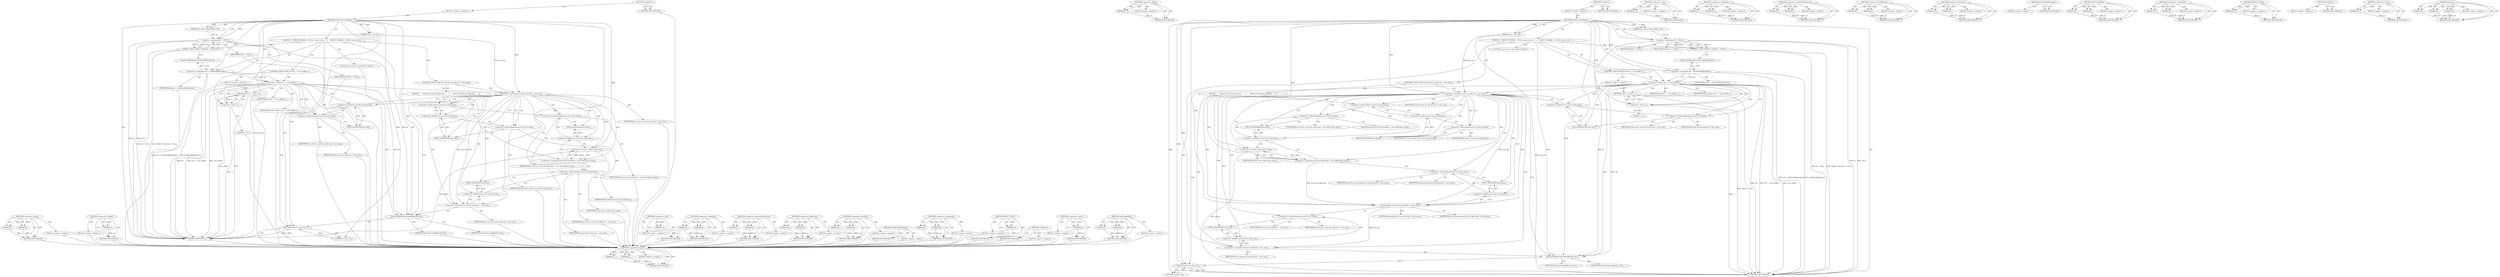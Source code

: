 digraph "memset" {
vulnerable_103 [label=<(METHOD,&lt;operator&gt;.equals)>];
vulnerable_104 [label=<(PARAM,p1)>];
vulnerable_105 [label=<(PARAM,p2)>];
vulnerable_106 [label=<(BLOCK,&lt;empty&gt;,&lt;empty&gt;)>];
vulnerable_107 [label=<(METHOD_RETURN,ANY)>];
vulnerable_127 [label=<(METHOD,&lt;operator&gt;.delete)>];
vulnerable_128 [label=<(PARAM,p1)>];
vulnerable_129 [label=<(BLOCK,&lt;empty&gt;,&lt;empty&gt;)>];
vulnerable_130 [label=<(METHOD_RETURN,ANY)>];
vulnerable_6 [label=<(METHOD,&lt;global&gt;)<SUB>1</SUB>>];
vulnerable_7 [label=<(BLOCK,&lt;empty&gt;,&lt;empty&gt;)<SUB>1</SUB>>];
vulnerable_8 [label=<(METHOD,GetFreeFrameBuffer)<SUB>1</SUB>>];
vulnerable_9 [label=<(PARAM,size_t min_size)<SUB>1</SUB>>];
vulnerable_10 [label=<(PARAM,vpx_codec_frame_buffer_t *fb)<SUB>1</SUB>>];
vulnerable_11 [label=<(BLOCK,{
    EXPECT_TRUE(fb != NULL);
 const int idx =...,{
    EXPECT_TRUE(fb != NULL);
 const int idx =...)<SUB>1</SUB>>];
vulnerable_12 [label=<(EXPECT_TRUE,EXPECT_TRUE(fb != NULL))<SUB>2</SUB>>];
vulnerable_13 [label=<(&lt;operator&gt;.notEquals,fb != NULL)<SUB>2</SUB>>];
vulnerable_14 [label=<(IDENTIFIER,fb,fb != NULL)<SUB>2</SUB>>];
vulnerable_15 [label=<(IDENTIFIER,NULL,fb != NULL)<SUB>2</SUB>>];
vulnerable_16 [label="<(LOCAL,const int idx: int)<SUB>3</SUB>>"];
vulnerable_17 [label=<(&lt;operator&gt;.assignment,idx = FindFreeBufferIndex())<SUB>3</SUB>>];
vulnerable_18 [label=<(IDENTIFIER,idx,idx = FindFreeBufferIndex())<SUB>3</SUB>>];
vulnerable_19 [label=<(FindFreeBufferIndex,FindFreeBufferIndex())<SUB>3</SUB>>];
vulnerable_20 [label=<(CONTROL_STRUCTURE,IF,if (idx == num_buffers_))<SUB>4</SUB>>];
vulnerable_21 [label=<(&lt;operator&gt;.equals,idx == num_buffers_)<SUB>4</SUB>>];
vulnerable_22 [label=<(IDENTIFIER,idx,idx == num_buffers_)<SUB>4</SUB>>];
vulnerable_23 [label=<(IDENTIFIER,num_buffers_,idx == num_buffers_)<SUB>4</SUB>>];
vulnerable_24 [label=<(BLOCK,&lt;empty&gt;,&lt;empty&gt;)<SUB>5</SUB>>];
vulnerable_25 [label=<(RETURN,return -1;,return -1;)<SUB>5</SUB>>];
vulnerable_26 [label=<(&lt;operator&gt;.minus,-1)<SUB>5</SUB>>];
vulnerable_27 [label=<(LITERAL,1,-1)<SUB>5</SUB>>];
vulnerable_28 [label=<(CONTROL_STRUCTURE,IF,if (ext_fb_list_[idx].size &lt; min_size))<SUB>8</SUB>>];
vulnerable_29 [label=<(&lt;operator&gt;.lessThan,ext_fb_list_[idx].size &lt; min_size)<SUB>8</SUB>>];
vulnerable_30 [label=<(&lt;operator&gt;.fieldAccess,ext_fb_list_[idx].size)<SUB>8</SUB>>];
vulnerable_31 [label=<(&lt;operator&gt;.indirectIndexAccess,ext_fb_list_[idx])<SUB>8</SUB>>];
vulnerable_32 [label=<(IDENTIFIER,ext_fb_list_,ext_fb_list_[idx].size &lt; min_size)<SUB>8</SUB>>];
vulnerable_33 [label=<(IDENTIFIER,idx,ext_fb_list_[idx].size &lt; min_size)<SUB>8</SUB>>];
vulnerable_34 [label=<(FIELD_IDENTIFIER,size,size)<SUB>8</SUB>>];
vulnerable_35 [label=<(IDENTIFIER,min_size,ext_fb_list_[idx].size &lt; min_size)<SUB>8</SUB>>];
vulnerable_36 [label=<(BLOCK,{
       delete [] ext_fb_list_[idx].data;
    ...,{
       delete [] ext_fb_list_[idx].data;
    ...)<SUB>8</SUB>>];
vulnerable_37 [label=<(&lt;operator&gt;.delete,delete [] ext_fb_list_[idx].data)<SUB>9</SUB>>];
vulnerable_38 [label=<(&lt;operator&gt;.fieldAccess,ext_fb_list_[idx].data)<SUB>9</SUB>>];
vulnerable_39 [label=<(&lt;operator&gt;.indirectIndexAccess,ext_fb_list_[idx])<SUB>9</SUB>>];
vulnerable_40 [label=<(IDENTIFIER,ext_fb_list_,delete [] ext_fb_list_[idx].data)<SUB>9</SUB>>];
vulnerable_41 [label=<(IDENTIFIER,idx,delete [] ext_fb_list_[idx].data)<SUB>9</SUB>>];
vulnerable_42 [label=<(FIELD_IDENTIFIER,data,data)<SUB>9</SUB>>];
vulnerable_43 [label=<(&lt;operator&gt;.assignment,ext_fb_list_[idx].data = new uint8_t[min_size])<SUB>10</SUB>>];
vulnerable_44 [label=<(&lt;operator&gt;.fieldAccess,ext_fb_list_[idx].data)<SUB>10</SUB>>];
vulnerable_45 [label=<(&lt;operator&gt;.indirectIndexAccess,ext_fb_list_[idx])<SUB>10</SUB>>];
vulnerable_46 [label=<(IDENTIFIER,ext_fb_list_,ext_fb_list_[idx].data = new uint8_t[min_size])<SUB>10</SUB>>];
vulnerable_47 [label=<(IDENTIFIER,idx,ext_fb_list_[idx].data = new uint8_t[min_size])<SUB>10</SUB>>];
vulnerable_48 [label=<(FIELD_IDENTIFIER,data,data)<SUB>10</SUB>>];
vulnerable_49 [label=<(&lt;operator&gt;.new,new uint8_t[min_size])<SUB>10</SUB>>];
vulnerable_50 [label=<(IDENTIFIER,uint8_t,new uint8_t[min_size])<SUB>10</SUB>>];
vulnerable_51 [label=<(&lt;operator&gt;.assignment,ext_fb_list_[idx].size = min_size)<SUB>11</SUB>>];
vulnerable_52 [label=<(&lt;operator&gt;.fieldAccess,ext_fb_list_[idx].size)<SUB>11</SUB>>];
vulnerable_53 [label=<(&lt;operator&gt;.indirectIndexAccess,ext_fb_list_[idx])<SUB>11</SUB>>];
vulnerable_54 [label=<(IDENTIFIER,ext_fb_list_,ext_fb_list_[idx].size = min_size)<SUB>11</SUB>>];
vulnerable_55 [label=<(IDENTIFIER,idx,ext_fb_list_[idx].size = min_size)<SUB>11</SUB>>];
vulnerable_56 [label=<(FIELD_IDENTIFIER,size,size)<SUB>11</SUB>>];
vulnerable_57 [label=<(IDENTIFIER,min_size,ext_fb_list_[idx].size = min_size)<SUB>11</SUB>>];
vulnerable_58 [label=<(SetFrameBuffer,SetFrameBuffer(idx, fb))<SUB>14</SUB>>];
vulnerable_59 [label=<(IDENTIFIER,idx,SetFrameBuffer(idx, fb))<SUB>14</SUB>>];
vulnerable_60 [label=<(IDENTIFIER,fb,SetFrameBuffer(idx, fb))<SUB>14</SUB>>];
vulnerable_61 [label=<(RETURN,return 0;,return 0;)<SUB>15</SUB>>];
vulnerable_62 [label=<(LITERAL,0,return 0;)<SUB>15</SUB>>];
vulnerable_63 [label=<(METHOD_RETURN,int)<SUB>1</SUB>>];
vulnerable_65 [label=<(METHOD_RETURN,ANY)<SUB>1</SUB>>];
vulnerable_131 [label=<(METHOD,&lt;operator&gt;.new)>];
vulnerable_132 [label=<(PARAM,p1)>];
vulnerable_133 [label=<(BLOCK,&lt;empty&gt;,&lt;empty&gt;)>];
vulnerable_134 [label=<(METHOD_RETURN,ANY)>];
vulnerable_90 [label=<(METHOD,&lt;operator&gt;.notEquals)>];
vulnerable_91 [label=<(PARAM,p1)>];
vulnerable_92 [label=<(PARAM,p2)>];
vulnerable_93 [label=<(BLOCK,&lt;empty&gt;,&lt;empty&gt;)>];
vulnerable_94 [label=<(METHOD_RETURN,ANY)>];
vulnerable_122 [label=<(METHOD,&lt;operator&gt;.indirectIndexAccess)>];
vulnerable_123 [label=<(PARAM,p1)>];
vulnerable_124 [label=<(PARAM,p2)>];
vulnerable_125 [label=<(BLOCK,&lt;empty&gt;,&lt;empty&gt;)>];
vulnerable_126 [label=<(METHOD_RETURN,ANY)>];
vulnerable_117 [label=<(METHOD,&lt;operator&gt;.fieldAccess)>];
vulnerable_118 [label=<(PARAM,p1)>];
vulnerable_119 [label=<(PARAM,p2)>];
vulnerable_120 [label=<(BLOCK,&lt;empty&gt;,&lt;empty&gt;)>];
vulnerable_121 [label=<(METHOD_RETURN,ANY)>];
vulnerable_112 [label=<(METHOD,&lt;operator&gt;.lessThan)>];
vulnerable_113 [label=<(PARAM,p1)>];
vulnerable_114 [label=<(PARAM,p2)>];
vulnerable_115 [label=<(BLOCK,&lt;empty&gt;,&lt;empty&gt;)>];
vulnerable_116 [label=<(METHOD_RETURN,ANY)>];
vulnerable_100 [label=<(METHOD,FindFreeBufferIndex)>];
vulnerable_101 [label=<(BLOCK,&lt;empty&gt;,&lt;empty&gt;)>];
vulnerable_102 [label=<(METHOD_RETURN,ANY)>];
vulnerable_95 [label=<(METHOD,&lt;operator&gt;.assignment)>];
vulnerable_96 [label=<(PARAM,p1)>];
vulnerable_97 [label=<(PARAM,p2)>];
vulnerable_98 [label=<(BLOCK,&lt;empty&gt;,&lt;empty&gt;)>];
vulnerable_99 [label=<(METHOD_RETURN,ANY)>];
vulnerable_86 [label=<(METHOD,EXPECT_TRUE)>];
vulnerable_87 [label=<(PARAM,p1)>];
vulnerable_88 [label=<(BLOCK,&lt;empty&gt;,&lt;empty&gt;)>];
vulnerable_89 [label=<(METHOD_RETURN,ANY)>];
vulnerable_80 [label=<(METHOD,&lt;global&gt;)<SUB>1</SUB>>];
vulnerable_81 [label=<(BLOCK,&lt;empty&gt;,&lt;empty&gt;)>];
vulnerable_82 [label=<(METHOD_RETURN,ANY)>];
vulnerable_108 [label=<(METHOD,&lt;operator&gt;.minus)>];
vulnerable_109 [label=<(PARAM,p1)>];
vulnerable_110 [label=<(BLOCK,&lt;empty&gt;,&lt;empty&gt;)>];
vulnerable_111 [label=<(METHOD_RETURN,ANY)>];
vulnerable_135 [label=<(METHOD,SetFrameBuffer)>];
vulnerable_136 [label=<(PARAM,p1)>];
vulnerable_137 [label=<(PARAM,p2)>];
vulnerable_138 [label=<(BLOCK,&lt;empty&gt;,&lt;empty&gt;)>];
vulnerable_139 [label=<(METHOD_RETURN,ANY)>];
fixed_111 [label=<(METHOD,&lt;operator&gt;.equals)>];
fixed_112 [label=<(PARAM,p1)>];
fixed_113 [label=<(PARAM,p2)>];
fixed_114 [label=<(BLOCK,&lt;empty&gt;,&lt;empty&gt;)>];
fixed_115 [label=<(METHOD_RETURN,ANY)>];
fixed_135 [label=<(METHOD,&lt;operator&gt;.delete)>];
fixed_136 [label=<(PARAM,p1)>];
fixed_137 [label=<(BLOCK,&lt;empty&gt;,&lt;empty&gt;)>];
fixed_138 [label=<(METHOD_RETURN,ANY)>];
fixed_6 [label=<(METHOD,&lt;global&gt;)<SUB>1</SUB>>];
fixed_7 [label=<(BLOCK,&lt;empty&gt;,&lt;empty&gt;)<SUB>1</SUB>>];
fixed_8 [label=<(METHOD,GetFreeFrameBuffer)<SUB>1</SUB>>];
fixed_9 [label=<(PARAM,size_t min_size)<SUB>1</SUB>>];
fixed_10 [label=<(PARAM,vpx_codec_frame_buffer_t *fb)<SUB>1</SUB>>];
fixed_11 [label=<(BLOCK,{
    EXPECT_TRUE(fb != NULL);
 const int idx =...,{
    EXPECT_TRUE(fb != NULL);
 const int idx =...)<SUB>1</SUB>>];
fixed_12 [label=<(EXPECT_TRUE,EXPECT_TRUE(fb != NULL))<SUB>2</SUB>>];
fixed_13 [label=<(&lt;operator&gt;.notEquals,fb != NULL)<SUB>2</SUB>>];
fixed_14 [label=<(IDENTIFIER,fb,fb != NULL)<SUB>2</SUB>>];
fixed_15 [label=<(IDENTIFIER,NULL,fb != NULL)<SUB>2</SUB>>];
fixed_16 [label="<(LOCAL,const int idx: int)<SUB>3</SUB>>"];
fixed_17 [label=<(&lt;operator&gt;.assignment,idx = FindFreeBufferIndex())<SUB>3</SUB>>];
fixed_18 [label=<(IDENTIFIER,idx,idx = FindFreeBufferIndex())<SUB>3</SUB>>];
fixed_19 [label=<(FindFreeBufferIndex,FindFreeBufferIndex())<SUB>3</SUB>>];
fixed_20 [label=<(CONTROL_STRUCTURE,IF,if (idx == num_buffers_))<SUB>4</SUB>>];
fixed_21 [label=<(&lt;operator&gt;.equals,idx == num_buffers_)<SUB>4</SUB>>];
fixed_22 [label=<(IDENTIFIER,idx,idx == num_buffers_)<SUB>4</SUB>>];
fixed_23 [label=<(IDENTIFIER,num_buffers_,idx == num_buffers_)<SUB>4</SUB>>];
fixed_24 [label=<(BLOCK,&lt;empty&gt;,&lt;empty&gt;)<SUB>5</SUB>>];
fixed_25 [label=<(RETURN,return -1;,return -1;)<SUB>5</SUB>>];
fixed_26 [label=<(&lt;operator&gt;.minus,-1)<SUB>5</SUB>>];
fixed_27 [label=<(LITERAL,1,-1)<SUB>5</SUB>>];
fixed_28 [label=<(CONTROL_STRUCTURE,IF,if (ext_fb_list_[idx].size &lt; min_size))<SUB>8</SUB>>];
fixed_29 [label=<(&lt;operator&gt;.lessThan,ext_fb_list_[idx].size &lt; min_size)<SUB>8</SUB>>];
fixed_30 [label=<(&lt;operator&gt;.fieldAccess,ext_fb_list_[idx].size)<SUB>8</SUB>>];
fixed_31 [label=<(&lt;operator&gt;.indirectIndexAccess,ext_fb_list_[idx])<SUB>8</SUB>>];
fixed_32 [label=<(IDENTIFIER,ext_fb_list_,ext_fb_list_[idx].size &lt; min_size)<SUB>8</SUB>>];
fixed_33 [label=<(IDENTIFIER,idx,ext_fb_list_[idx].size &lt; min_size)<SUB>8</SUB>>];
fixed_34 [label=<(FIELD_IDENTIFIER,size,size)<SUB>8</SUB>>];
fixed_35 [label=<(IDENTIFIER,min_size,ext_fb_list_[idx].size &lt; min_size)<SUB>8</SUB>>];
fixed_36 [label=<(BLOCK,{
       delete [] ext_fb_list_[idx].data;
    ...,{
       delete [] ext_fb_list_[idx].data;
    ...)<SUB>8</SUB>>];
fixed_37 [label=<(&lt;operator&gt;.delete,delete [] ext_fb_list_[idx].data)<SUB>9</SUB>>];
fixed_38 [label=<(&lt;operator&gt;.fieldAccess,ext_fb_list_[idx].data)<SUB>9</SUB>>];
fixed_39 [label=<(&lt;operator&gt;.indirectIndexAccess,ext_fb_list_[idx])<SUB>9</SUB>>];
fixed_40 [label=<(IDENTIFIER,ext_fb_list_,delete [] ext_fb_list_[idx].data)<SUB>9</SUB>>];
fixed_41 [label=<(IDENTIFIER,idx,delete [] ext_fb_list_[idx].data)<SUB>9</SUB>>];
fixed_42 [label=<(FIELD_IDENTIFIER,data,data)<SUB>9</SUB>>];
fixed_43 [label=<(&lt;operator&gt;.assignment,ext_fb_list_[idx].data = new uint8_t[min_size])<SUB>10</SUB>>];
fixed_44 [label=<(&lt;operator&gt;.fieldAccess,ext_fb_list_[idx].data)<SUB>10</SUB>>];
fixed_45 [label=<(&lt;operator&gt;.indirectIndexAccess,ext_fb_list_[idx])<SUB>10</SUB>>];
fixed_46 [label=<(IDENTIFIER,ext_fb_list_,ext_fb_list_[idx].data = new uint8_t[min_size])<SUB>10</SUB>>];
fixed_47 [label=<(IDENTIFIER,idx,ext_fb_list_[idx].data = new uint8_t[min_size])<SUB>10</SUB>>];
fixed_48 [label=<(FIELD_IDENTIFIER,data,data)<SUB>10</SUB>>];
fixed_49 [label=<(&lt;operator&gt;.new,new uint8_t[min_size])<SUB>10</SUB>>];
fixed_50 [label=<(IDENTIFIER,uint8_t,new uint8_t[min_size])<SUB>10</SUB>>];
fixed_51 [label=<(memset,memset(ext_fb_list_[idx].data, 0, min_size))<SUB>11</SUB>>];
fixed_52 [label=<(&lt;operator&gt;.fieldAccess,ext_fb_list_[idx].data)<SUB>11</SUB>>];
fixed_53 [label=<(&lt;operator&gt;.indirectIndexAccess,ext_fb_list_[idx])<SUB>11</SUB>>];
fixed_54 [label=<(IDENTIFIER,ext_fb_list_,memset(ext_fb_list_[idx].data, 0, min_size))<SUB>11</SUB>>];
fixed_55 [label=<(IDENTIFIER,idx,memset(ext_fb_list_[idx].data, 0, min_size))<SUB>11</SUB>>];
fixed_56 [label=<(FIELD_IDENTIFIER,data,data)<SUB>11</SUB>>];
fixed_57 [label=<(LITERAL,0,memset(ext_fb_list_[idx].data, 0, min_size))<SUB>11</SUB>>];
fixed_58 [label=<(IDENTIFIER,min_size,memset(ext_fb_list_[idx].data, 0, min_size))<SUB>11</SUB>>];
fixed_59 [label=<(&lt;operator&gt;.assignment,ext_fb_list_[idx].size = min_size)<SUB>12</SUB>>];
fixed_60 [label=<(&lt;operator&gt;.fieldAccess,ext_fb_list_[idx].size)<SUB>12</SUB>>];
fixed_61 [label=<(&lt;operator&gt;.indirectIndexAccess,ext_fb_list_[idx])<SUB>12</SUB>>];
fixed_62 [label=<(IDENTIFIER,ext_fb_list_,ext_fb_list_[idx].size = min_size)<SUB>12</SUB>>];
fixed_63 [label=<(IDENTIFIER,idx,ext_fb_list_[idx].size = min_size)<SUB>12</SUB>>];
fixed_64 [label=<(FIELD_IDENTIFIER,size,size)<SUB>12</SUB>>];
fixed_65 [label=<(IDENTIFIER,min_size,ext_fb_list_[idx].size = min_size)<SUB>12</SUB>>];
fixed_66 [label=<(SetFrameBuffer,SetFrameBuffer(idx, fb))<SUB>15</SUB>>];
fixed_67 [label=<(IDENTIFIER,idx,SetFrameBuffer(idx, fb))<SUB>15</SUB>>];
fixed_68 [label=<(IDENTIFIER,fb,SetFrameBuffer(idx, fb))<SUB>15</SUB>>];
fixed_69 [label=<(RETURN,return 0;,return 0;)<SUB>16</SUB>>];
fixed_70 [label=<(LITERAL,0,return 0;)<SUB>16</SUB>>];
fixed_71 [label=<(METHOD_RETURN,int)<SUB>1</SUB>>];
fixed_73 [label=<(METHOD_RETURN,ANY)<SUB>1</SUB>>];
fixed_139 [label=<(METHOD,&lt;operator&gt;.new)>];
fixed_140 [label=<(PARAM,p1)>];
fixed_141 [label=<(BLOCK,&lt;empty&gt;,&lt;empty&gt;)>];
fixed_142 [label=<(METHOD_RETURN,ANY)>];
fixed_98 [label=<(METHOD,&lt;operator&gt;.notEquals)>];
fixed_99 [label=<(PARAM,p1)>];
fixed_100 [label=<(PARAM,p2)>];
fixed_101 [label=<(BLOCK,&lt;empty&gt;,&lt;empty&gt;)>];
fixed_102 [label=<(METHOD_RETURN,ANY)>];
fixed_130 [label=<(METHOD,&lt;operator&gt;.indirectIndexAccess)>];
fixed_131 [label=<(PARAM,p1)>];
fixed_132 [label=<(PARAM,p2)>];
fixed_133 [label=<(BLOCK,&lt;empty&gt;,&lt;empty&gt;)>];
fixed_134 [label=<(METHOD_RETURN,ANY)>];
fixed_125 [label=<(METHOD,&lt;operator&gt;.fieldAccess)>];
fixed_126 [label=<(PARAM,p1)>];
fixed_127 [label=<(PARAM,p2)>];
fixed_128 [label=<(BLOCK,&lt;empty&gt;,&lt;empty&gt;)>];
fixed_129 [label=<(METHOD_RETURN,ANY)>];
fixed_120 [label=<(METHOD,&lt;operator&gt;.lessThan)>];
fixed_121 [label=<(PARAM,p1)>];
fixed_122 [label=<(PARAM,p2)>];
fixed_123 [label=<(BLOCK,&lt;empty&gt;,&lt;empty&gt;)>];
fixed_124 [label=<(METHOD_RETURN,ANY)>];
fixed_108 [label=<(METHOD,FindFreeBufferIndex)>];
fixed_109 [label=<(BLOCK,&lt;empty&gt;,&lt;empty&gt;)>];
fixed_110 [label=<(METHOD_RETURN,ANY)>];
fixed_149 [label=<(METHOD,SetFrameBuffer)>];
fixed_150 [label=<(PARAM,p1)>];
fixed_151 [label=<(PARAM,p2)>];
fixed_152 [label=<(BLOCK,&lt;empty&gt;,&lt;empty&gt;)>];
fixed_153 [label=<(METHOD_RETURN,ANY)>];
fixed_103 [label=<(METHOD,&lt;operator&gt;.assignment)>];
fixed_104 [label=<(PARAM,p1)>];
fixed_105 [label=<(PARAM,p2)>];
fixed_106 [label=<(BLOCK,&lt;empty&gt;,&lt;empty&gt;)>];
fixed_107 [label=<(METHOD_RETURN,ANY)>];
fixed_94 [label=<(METHOD,EXPECT_TRUE)>];
fixed_95 [label=<(PARAM,p1)>];
fixed_96 [label=<(BLOCK,&lt;empty&gt;,&lt;empty&gt;)>];
fixed_97 [label=<(METHOD_RETURN,ANY)>];
fixed_88 [label=<(METHOD,&lt;global&gt;)<SUB>1</SUB>>];
fixed_89 [label=<(BLOCK,&lt;empty&gt;,&lt;empty&gt;)>];
fixed_90 [label=<(METHOD_RETURN,ANY)>];
fixed_116 [label=<(METHOD,&lt;operator&gt;.minus)>];
fixed_117 [label=<(PARAM,p1)>];
fixed_118 [label=<(BLOCK,&lt;empty&gt;,&lt;empty&gt;)>];
fixed_119 [label=<(METHOD_RETURN,ANY)>];
fixed_143 [label=<(METHOD,memset)>];
fixed_144 [label=<(PARAM,p1)>];
fixed_145 [label=<(PARAM,p2)>];
fixed_146 [label=<(PARAM,p3)>];
fixed_147 [label=<(BLOCK,&lt;empty&gt;,&lt;empty&gt;)>];
fixed_148 [label=<(METHOD_RETURN,ANY)>];
vulnerable_103 -> vulnerable_104  [key=0, label="AST: "];
vulnerable_103 -> vulnerable_104  [key=1, label="DDG: "];
vulnerable_103 -> vulnerable_106  [key=0, label="AST: "];
vulnerable_103 -> vulnerable_105  [key=0, label="AST: "];
vulnerable_103 -> vulnerable_105  [key=1, label="DDG: "];
vulnerable_103 -> vulnerable_107  [key=0, label="AST: "];
vulnerable_103 -> vulnerable_107  [key=1, label="CFG: "];
vulnerable_104 -> vulnerable_107  [key=0, label="DDG: p1"];
vulnerable_105 -> vulnerable_107  [key=0, label="DDG: p2"];
vulnerable_106 -> fixed_111  [key=0];
vulnerable_107 -> fixed_111  [key=0];
vulnerable_127 -> vulnerable_128  [key=0, label="AST: "];
vulnerable_127 -> vulnerable_128  [key=1, label="DDG: "];
vulnerable_127 -> vulnerable_129  [key=0, label="AST: "];
vulnerable_127 -> vulnerable_130  [key=0, label="AST: "];
vulnerable_127 -> vulnerable_130  [key=1, label="CFG: "];
vulnerable_128 -> vulnerable_130  [key=0, label="DDG: p1"];
vulnerable_129 -> fixed_111  [key=0];
vulnerable_130 -> fixed_111  [key=0];
vulnerable_6 -> vulnerable_7  [key=0, label="AST: "];
vulnerable_6 -> vulnerable_65  [key=0, label="AST: "];
vulnerable_6 -> vulnerable_65  [key=1, label="CFG: "];
vulnerable_7 -> vulnerable_8  [key=0, label="AST: "];
vulnerable_8 -> vulnerable_9  [key=0, label="AST: "];
vulnerable_8 -> vulnerable_9  [key=1, label="DDG: "];
vulnerable_8 -> vulnerable_10  [key=0, label="AST: "];
vulnerable_8 -> vulnerable_10  [key=1, label="DDG: "];
vulnerable_8 -> vulnerable_11  [key=0, label="AST: "];
vulnerable_8 -> vulnerable_63  [key=0, label="AST: "];
vulnerable_8 -> vulnerable_13  [key=0, label="CFG: "];
vulnerable_8 -> vulnerable_13  [key=1, label="DDG: "];
vulnerable_8 -> vulnerable_17  [key=0, label="DDG: "];
vulnerable_8 -> vulnerable_61  [key=0, label="DDG: "];
vulnerable_8 -> vulnerable_58  [key=0, label="DDG: "];
vulnerable_8 -> vulnerable_62  [key=0, label="DDG: "];
vulnerable_8 -> vulnerable_21  [key=0, label="DDG: "];
vulnerable_8 -> vulnerable_29  [key=0, label="DDG: "];
vulnerable_8 -> vulnerable_51  [key=0, label="DDG: "];
vulnerable_8 -> vulnerable_26  [key=0, label="DDG: "];
vulnerable_8 -> vulnerable_49  [key=0, label="DDG: "];
vulnerable_9 -> vulnerable_63  [key=0, label="DDG: min_size"];
vulnerable_9 -> vulnerable_29  [key=0, label="DDG: min_size"];
vulnerable_10 -> vulnerable_13  [key=0, label="DDG: fb"];
vulnerable_11 -> vulnerable_12  [key=0, label="AST: "];
vulnerable_11 -> vulnerable_16  [key=0, label="AST: "];
vulnerable_11 -> vulnerable_17  [key=0, label="AST: "];
vulnerable_11 -> vulnerable_20  [key=0, label="AST: "];
vulnerable_11 -> vulnerable_28  [key=0, label="AST: "];
vulnerable_11 -> vulnerable_58  [key=0, label="AST: "];
vulnerable_11 -> vulnerable_61  [key=0, label="AST: "];
vulnerable_12 -> vulnerable_13  [key=0, label="AST: "];
vulnerable_12 -> vulnerable_19  [key=0, label="CFG: "];
vulnerable_12 -> vulnerable_63  [key=0, label="DDG: fb != NULL"];
vulnerable_12 -> vulnerable_63  [key=1, label="DDG: EXPECT_TRUE(fb != NULL)"];
vulnerable_13 -> vulnerable_14  [key=0, label="AST: "];
vulnerable_13 -> vulnerable_15  [key=0, label="AST: "];
vulnerable_13 -> vulnerable_12  [key=0, label="CFG: "];
vulnerable_13 -> vulnerable_12  [key=1, label="DDG: fb"];
vulnerable_13 -> vulnerable_12  [key=2, label="DDG: NULL"];
vulnerable_13 -> vulnerable_63  [key=0, label="DDG: fb"];
vulnerable_13 -> vulnerable_63  [key=1, label="DDG: NULL"];
vulnerable_13 -> vulnerable_58  [key=0, label="DDG: fb"];
vulnerable_14 -> fixed_111  [key=0];
vulnerable_15 -> fixed_111  [key=0];
vulnerable_16 -> fixed_111  [key=0];
vulnerable_17 -> vulnerable_18  [key=0, label="AST: "];
vulnerable_17 -> vulnerable_19  [key=0, label="AST: "];
vulnerable_17 -> vulnerable_21  [key=0, label="CFG: "];
vulnerable_17 -> vulnerable_21  [key=1, label="DDG: idx"];
vulnerable_17 -> vulnerable_63  [key=0, label="DDG: FindFreeBufferIndex()"];
vulnerable_17 -> vulnerable_63  [key=1, label="DDG: idx = FindFreeBufferIndex()"];
vulnerable_18 -> fixed_111  [key=0];
vulnerable_19 -> vulnerable_17  [key=0, label="CFG: "];
vulnerable_20 -> vulnerable_21  [key=0, label="AST: "];
vulnerable_20 -> vulnerable_24  [key=0, label="AST: "];
vulnerable_21 -> vulnerable_22  [key=0, label="AST: "];
vulnerable_21 -> vulnerable_23  [key=0, label="AST: "];
vulnerable_21 -> vulnerable_26  [key=0, label="CFG: "];
vulnerable_21 -> vulnerable_26  [key=1, label="CDG: "];
vulnerable_21 -> vulnerable_31  [key=0, label="CFG: "];
vulnerable_21 -> vulnerable_31  [key=1, label="CDG: "];
vulnerable_21 -> vulnerable_63  [key=0, label="DDG: idx"];
vulnerable_21 -> vulnerable_63  [key=1, label="DDG: idx == num_buffers_"];
vulnerable_21 -> vulnerable_63  [key=2, label="DDG: num_buffers_"];
vulnerable_21 -> vulnerable_58  [key=0, label="DDG: idx"];
vulnerable_21 -> vulnerable_58  [key=1, label="CDG: "];
vulnerable_21 -> vulnerable_30  [key=0, label="CDG: "];
vulnerable_21 -> vulnerable_34  [key=0, label="CDG: "];
vulnerable_21 -> vulnerable_61  [key=0, label="CDG: "];
vulnerable_21 -> vulnerable_25  [key=0, label="CDG: "];
vulnerable_21 -> vulnerable_29  [key=0, label="CDG: "];
vulnerable_22 -> fixed_111  [key=0];
vulnerable_23 -> fixed_111  [key=0];
vulnerable_24 -> vulnerable_25  [key=0, label="AST: "];
vulnerable_25 -> vulnerable_26  [key=0, label="AST: "];
vulnerable_25 -> vulnerable_63  [key=0, label="CFG: "];
vulnerable_25 -> vulnerable_63  [key=1, label="DDG: &lt;RET&gt;"];
vulnerable_26 -> vulnerable_27  [key=0, label="AST: "];
vulnerable_26 -> vulnerable_25  [key=0, label="CFG: "];
vulnerable_26 -> vulnerable_25  [key=1, label="DDG: -1"];
vulnerable_26 -> vulnerable_63  [key=0, label="DDG: -1"];
vulnerable_27 -> fixed_111  [key=0];
vulnerable_28 -> vulnerable_29  [key=0, label="AST: "];
vulnerable_28 -> vulnerable_36  [key=0, label="AST: "];
vulnerable_29 -> vulnerable_30  [key=0, label="AST: "];
vulnerable_29 -> vulnerable_35  [key=0, label="AST: "];
vulnerable_29 -> vulnerable_39  [key=0, label="CFG: "];
vulnerable_29 -> vulnerable_39  [key=1, label="CDG: "];
vulnerable_29 -> vulnerable_58  [key=0, label="CFG: "];
vulnerable_29 -> vulnerable_51  [key=0, label="DDG: min_size"];
vulnerable_29 -> vulnerable_51  [key=1, label="CDG: "];
vulnerable_29 -> vulnerable_48  [key=0, label="CDG: "];
vulnerable_29 -> vulnerable_49  [key=0, label="CDG: "];
vulnerable_29 -> vulnerable_42  [key=0, label="CDG: "];
vulnerable_29 -> vulnerable_52  [key=0, label="CDG: "];
vulnerable_29 -> vulnerable_37  [key=0, label="CDG: "];
vulnerable_29 -> vulnerable_53  [key=0, label="CDG: "];
vulnerable_29 -> vulnerable_38  [key=0, label="CDG: "];
vulnerable_29 -> vulnerable_56  [key=0, label="CDG: "];
vulnerable_29 -> vulnerable_45  [key=0, label="CDG: "];
vulnerable_29 -> vulnerable_44  [key=0, label="CDG: "];
vulnerable_29 -> vulnerable_43  [key=0, label="CDG: "];
vulnerable_30 -> vulnerable_31  [key=0, label="AST: "];
vulnerable_30 -> vulnerable_34  [key=0, label="AST: "];
vulnerable_30 -> vulnerable_29  [key=0, label="CFG: "];
vulnerable_31 -> vulnerable_32  [key=0, label="AST: "];
vulnerable_31 -> vulnerable_33  [key=0, label="AST: "];
vulnerable_31 -> vulnerable_34  [key=0, label="CFG: "];
vulnerable_32 -> fixed_111  [key=0];
vulnerable_33 -> fixed_111  [key=0];
vulnerable_34 -> vulnerable_30  [key=0, label="CFG: "];
vulnerable_35 -> fixed_111  [key=0];
vulnerable_36 -> vulnerable_37  [key=0, label="AST: "];
vulnerable_36 -> vulnerable_43  [key=0, label="AST: "];
vulnerable_36 -> vulnerable_51  [key=0, label="AST: "];
vulnerable_37 -> vulnerable_38  [key=0, label="AST: "];
vulnerable_37 -> vulnerable_45  [key=0, label="CFG: "];
vulnerable_38 -> vulnerable_39  [key=0, label="AST: "];
vulnerable_38 -> vulnerable_42  [key=0, label="AST: "];
vulnerable_38 -> vulnerable_37  [key=0, label="CFG: "];
vulnerable_39 -> vulnerable_40  [key=0, label="AST: "];
vulnerable_39 -> vulnerable_41  [key=0, label="AST: "];
vulnerable_39 -> vulnerable_42  [key=0, label="CFG: "];
vulnerable_40 -> fixed_111  [key=0];
vulnerable_41 -> fixed_111  [key=0];
vulnerable_42 -> vulnerable_38  [key=0, label="CFG: "];
vulnerable_43 -> vulnerable_44  [key=0, label="AST: "];
vulnerable_43 -> vulnerable_49  [key=0, label="AST: "];
vulnerable_43 -> vulnerable_53  [key=0, label="CFG: "];
vulnerable_44 -> vulnerable_45  [key=0, label="AST: "];
vulnerable_44 -> vulnerable_48  [key=0, label="AST: "];
vulnerable_44 -> vulnerable_49  [key=0, label="CFG: "];
vulnerable_45 -> vulnerable_46  [key=0, label="AST: "];
vulnerable_45 -> vulnerable_47  [key=0, label="AST: "];
vulnerable_45 -> vulnerable_48  [key=0, label="CFG: "];
vulnerable_46 -> fixed_111  [key=0];
vulnerable_47 -> fixed_111  [key=0];
vulnerable_48 -> vulnerable_44  [key=0, label="CFG: "];
vulnerable_49 -> vulnerable_50  [key=0, label="AST: "];
vulnerable_49 -> vulnerable_43  [key=0, label="CFG: "];
vulnerable_49 -> vulnerable_43  [key=1, label="DDG: uint8_t"];
vulnerable_49 -> vulnerable_63  [key=0, label="DDG: uint8_t"];
vulnerable_50 -> fixed_111  [key=0];
vulnerable_51 -> vulnerable_52  [key=0, label="AST: "];
vulnerable_51 -> vulnerable_57  [key=0, label="AST: "];
vulnerable_51 -> vulnerable_58  [key=0, label="CFG: "];
vulnerable_52 -> vulnerable_53  [key=0, label="AST: "];
vulnerable_52 -> vulnerable_56  [key=0, label="AST: "];
vulnerable_52 -> vulnerable_51  [key=0, label="CFG: "];
vulnerable_53 -> vulnerable_54  [key=0, label="AST: "];
vulnerable_53 -> vulnerable_55  [key=0, label="AST: "];
vulnerable_53 -> vulnerable_56  [key=0, label="CFG: "];
vulnerable_54 -> fixed_111  [key=0];
vulnerable_55 -> fixed_111  [key=0];
vulnerable_56 -> vulnerable_52  [key=0, label="CFG: "];
vulnerable_57 -> fixed_111  [key=0];
vulnerable_58 -> vulnerable_59  [key=0, label="AST: "];
vulnerable_58 -> vulnerable_60  [key=0, label="AST: "];
vulnerable_58 -> vulnerable_61  [key=0, label="CFG: "];
vulnerable_59 -> fixed_111  [key=0];
vulnerable_60 -> fixed_111  [key=0];
vulnerable_61 -> vulnerable_62  [key=0, label="AST: "];
vulnerable_61 -> vulnerable_63  [key=0, label="CFG: "];
vulnerable_61 -> vulnerable_63  [key=1, label="DDG: &lt;RET&gt;"];
vulnerable_62 -> vulnerable_61  [key=0, label="DDG: 0"];
vulnerable_63 -> fixed_111  [key=0];
vulnerable_65 -> fixed_111  [key=0];
vulnerable_131 -> vulnerable_132  [key=0, label="AST: "];
vulnerable_131 -> vulnerable_132  [key=1, label="DDG: "];
vulnerable_131 -> vulnerable_133  [key=0, label="AST: "];
vulnerable_131 -> vulnerable_134  [key=0, label="AST: "];
vulnerable_131 -> vulnerable_134  [key=1, label="CFG: "];
vulnerable_132 -> vulnerable_134  [key=0, label="DDG: p1"];
vulnerable_133 -> fixed_111  [key=0];
vulnerable_134 -> fixed_111  [key=0];
vulnerable_90 -> vulnerable_91  [key=0, label="AST: "];
vulnerable_90 -> vulnerable_91  [key=1, label="DDG: "];
vulnerable_90 -> vulnerable_93  [key=0, label="AST: "];
vulnerable_90 -> vulnerable_92  [key=0, label="AST: "];
vulnerable_90 -> vulnerable_92  [key=1, label="DDG: "];
vulnerable_90 -> vulnerable_94  [key=0, label="AST: "];
vulnerable_90 -> vulnerable_94  [key=1, label="CFG: "];
vulnerable_91 -> vulnerable_94  [key=0, label="DDG: p1"];
vulnerable_92 -> vulnerable_94  [key=0, label="DDG: p2"];
vulnerable_93 -> fixed_111  [key=0];
vulnerable_94 -> fixed_111  [key=0];
vulnerable_122 -> vulnerable_123  [key=0, label="AST: "];
vulnerable_122 -> vulnerable_123  [key=1, label="DDG: "];
vulnerable_122 -> vulnerable_125  [key=0, label="AST: "];
vulnerable_122 -> vulnerable_124  [key=0, label="AST: "];
vulnerable_122 -> vulnerable_124  [key=1, label="DDG: "];
vulnerable_122 -> vulnerable_126  [key=0, label="AST: "];
vulnerable_122 -> vulnerable_126  [key=1, label="CFG: "];
vulnerable_123 -> vulnerable_126  [key=0, label="DDG: p1"];
vulnerable_124 -> vulnerable_126  [key=0, label="DDG: p2"];
vulnerable_125 -> fixed_111  [key=0];
vulnerable_126 -> fixed_111  [key=0];
vulnerable_117 -> vulnerable_118  [key=0, label="AST: "];
vulnerable_117 -> vulnerable_118  [key=1, label="DDG: "];
vulnerable_117 -> vulnerable_120  [key=0, label="AST: "];
vulnerable_117 -> vulnerable_119  [key=0, label="AST: "];
vulnerable_117 -> vulnerable_119  [key=1, label="DDG: "];
vulnerable_117 -> vulnerable_121  [key=0, label="AST: "];
vulnerable_117 -> vulnerable_121  [key=1, label="CFG: "];
vulnerable_118 -> vulnerable_121  [key=0, label="DDG: p1"];
vulnerable_119 -> vulnerable_121  [key=0, label="DDG: p2"];
vulnerable_120 -> fixed_111  [key=0];
vulnerable_121 -> fixed_111  [key=0];
vulnerable_112 -> vulnerable_113  [key=0, label="AST: "];
vulnerable_112 -> vulnerable_113  [key=1, label="DDG: "];
vulnerable_112 -> vulnerable_115  [key=0, label="AST: "];
vulnerable_112 -> vulnerable_114  [key=0, label="AST: "];
vulnerable_112 -> vulnerable_114  [key=1, label="DDG: "];
vulnerable_112 -> vulnerable_116  [key=0, label="AST: "];
vulnerable_112 -> vulnerable_116  [key=1, label="CFG: "];
vulnerable_113 -> vulnerable_116  [key=0, label="DDG: p1"];
vulnerable_114 -> vulnerable_116  [key=0, label="DDG: p2"];
vulnerable_115 -> fixed_111  [key=0];
vulnerable_116 -> fixed_111  [key=0];
vulnerable_100 -> vulnerable_101  [key=0, label="AST: "];
vulnerable_100 -> vulnerable_102  [key=0, label="AST: "];
vulnerable_100 -> vulnerable_102  [key=1, label="CFG: "];
vulnerable_101 -> fixed_111  [key=0];
vulnerable_102 -> fixed_111  [key=0];
vulnerable_95 -> vulnerable_96  [key=0, label="AST: "];
vulnerable_95 -> vulnerable_96  [key=1, label="DDG: "];
vulnerable_95 -> vulnerable_98  [key=0, label="AST: "];
vulnerable_95 -> vulnerable_97  [key=0, label="AST: "];
vulnerable_95 -> vulnerable_97  [key=1, label="DDG: "];
vulnerable_95 -> vulnerable_99  [key=0, label="AST: "];
vulnerable_95 -> vulnerable_99  [key=1, label="CFG: "];
vulnerable_96 -> vulnerable_99  [key=0, label="DDG: p1"];
vulnerable_97 -> vulnerable_99  [key=0, label="DDG: p2"];
vulnerable_98 -> fixed_111  [key=0];
vulnerable_99 -> fixed_111  [key=0];
vulnerable_86 -> vulnerable_87  [key=0, label="AST: "];
vulnerable_86 -> vulnerable_87  [key=1, label="DDG: "];
vulnerable_86 -> vulnerable_88  [key=0, label="AST: "];
vulnerable_86 -> vulnerable_89  [key=0, label="AST: "];
vulnerable_86 -> vulnerable_89  [key=1, label="CFG: "];
vulnerable_87 -> vulnerable_89  [key=0, label="DDG: p1"];
vulnerable_88 -> fixed_111  [key=0];
vulnerable_89 -> fixed_111  [key=0];
vulnerable_80 -> vulnerable_81  [key=0, label="AST: "];
vulnerable_80 -> vulnerable_82  [key=0, label="AST: "];
vulnerable_80 -> vulnerable_82  [key=1, label="CFG: "];
vulnerable_81 -> fixed_111  [key=0];
vulnerable_82 -> fixed_111  [key=0];
vulnerable_108 -> vulnerable_109  [key=0, label="AST: "];
vulnerable_108 -> vulnerable_109  [key=1, label="DDG: "];
vulnerable_108 -> vulnerable_110  [key=0, label="AST: "];
vulnerable_108 -> vulnerable_111  [key=0, label="AST: "];
vulnerable_108 -> vulnerable_111  [key=1, label="CFG: "];
vulnerable_109 -> vulnerable_111  [key=0, label="DDG: p1"];
vulnerable_110 -> fixed_111  [key=0];
vulnerable_111 -> fixed_111  [key=0];
vulnerable_135 -> vulnerable_136  [key=0, label="AST: "];
vulnerable_135 -> vulnerable_136  [key=1, label="DDG: "];
vulnerable_135 -> vulnerable_138  [key=0, label="AST: "];
vulnerable_135 -> vulnerable_137  [key=0, label="AST: "];
vulnerable_135 -> vulnerable_137  [key=1, label="DDG: "];
vulnerable_135 -> vulnerable_139  [key=0, label="AST: "];
vulnerable_135 -> vulnerable_139  [key=1, label="CFG: "];
vulnerable_136 -> vulnerable_139  [key=0, label="DDG: p1"];
vulnerable_137 -> vulnerable_139  [key=0, label="DDG: p2"];
vulnerable_138 -> fixed_111  [key=0];
vulnerable_139 -> fixed_111  [key=0];
fixed_111 -> fixed_112  [key=0, label="AST: "];
fixed_111 -> fixed_112  [key=1, label="DDG: "];
fixed_111 -> fixed_114  [key=0, label="AST: "];
fixed_111 -> fixed_113  [key=0, label="AST: "];
fixed_111 -> fixed_113  [key=1, label="DDG: "];
fixed_111 -> fixed_115  [key=0, label="AST: "];
fixed_111 -> fixed_115  [key=1, label="CFG: "];
fixed_112 -> fixed_115  [key=0, label="DDG: p1"];
fixed_113 -> fixed_115  [key=0, label="DDG: p2"];
fixed_135 -> fixed_136  [key=0, label="AST: "];
fixed_135 -> fixed_136  [key=1, label="DDG: "];
fixed_135 -> fixed_137  [key=0, label="AST: "];
fixed_135 -> fixed_138  [key=0, label="AST: "];
fixed_135 -> fixed_138  [key=1, label="CFG: "];
fixed_136 -> fixed_138  [key=0, label="DDG: p1"];
fixed_6 -> fixed_7  [key=0, label="AST: "];
fixed_6 -> fixed_73  [key=0, label="AST: "];
fixed_6 -> fixed_73  [key=1, label="CFG: "];
fixed_7 -> fixed_8  [key=0, label="AST: "];
fixed_8 -> fixed_9  [key=0, label="AST: "];
fixed_8 -> fixed_9  [key=1, label="DDG: "];
fixed_8 -> fixed_10  [key=0, label="AST: "];
fixed_8 -> fixed_10  [key=1, label="DDG: "];
fixed_8 -> fixed_11  [key=0, label="AST: "];
fixed_8 -> fixed_71  [key=0, label="AST: "];
fixed_8 -> fixed_13  [key=0, label="CFG: "];
fixed_8 -> fixed_13  [key=1, label="DDG: "];
fixed_8 -> fixed_17  [key=0, label="DDG: "];
fixed_8 -> fixed_69  [key=0, label="DDG: "];
fixed_8 -> fixed_66  [key=0, label="DDG: "];
fixed_8 -> fixed_70  [key=0, label="DDG: "];
fixed_8 -> fixed_21  [key=0, label="DDG: "];
fixed_8 -> fixed_29  [key=0, label="DDG: "];
fixed_8 -> fixed_59  [key=0, label="DDG: "];
fixed_8 -> fixed_51  [key=0, label="DDG: "];
fixed_8 -> fixed_26  [key=0, label="DDG: "];
fixed_8 -> fixed_49  [key=0, label="DDG: "];
fixed_9 -> fixed_71  [key=0, label="DDG: min_size"];
fixed_9 -> fixed_29  [key=0, label="DDG: min_size"];
fixed_10 -> fixed_13  [key=0, label="DDG: fb"];
fixed_11 -> fixed_12  [key=0, label="AST: "];
fixed_11 -> fixed_16  [key=0, label="AST: "];
fixed_11 -> fixed_17  [key=0, label="AST: "];
fixed_11 -> fixed_20  [key=0, label="AST: "];
fixed_11 -> fixed_28  [key=0, label="AST: "];
fixed_11 -> fixed_66  [key=0, label="AST: "];
fixed_11 -> fixed_69  [key=0, label="AST: "];
fixed_12 -> fixed_13  [key=0, label="AST: "];
fixed_12 -> fixed_19  [key=0, label="CFG: "];
fixed_12 -> fixed_71  [key=0, label="DDG: fb != NULL"];
fixed_12 -> fixed_71  [key=1, label="DDG: EXPECT_TRUE(fb != NULL)"];
fixed_13 -> fixed_14  [key=0, label="AST: "];
fixed_13 -> fixed_15  [key=0, label="AST: "];
fixed_13 -> fixed_12  [key=0, label="CFG: "];
fixed_13 -> fixed_12  [key=1, label="DDG: fb"];
fixed_13 -> fixed_12  [key=2, label="DDG: NULL"];
fixed_13 -> fixed_71  [key=0, label="DDG: fb"];
fixed_13 -> fixed_71  [key=1, label="DDG: NULL"];
fixed_13 -> fixed_66  [key=0, label="DDG: fb"];
fixed_17 -> fixed_18  [key=0, label="AST: "];
fixed_17 -> fixed_19  [key=0, label="AST: "];
fixed_17 -> fixed_21  [key=0, label="CFG: "];
fixed_17 -> fixed_21  [key=1, label="DDG: idx"];
fixed_17 -> fixed_71  [key=0, label="DDG: FindFreeBufferIndex()"];
fixed_17 -> fixed_71  [key=1, label="DDG: idx = FindFreeBufferIndex()"];
fixed_19 -> fixed_17  [key=0, label="CFG: "];
fixed_20 -> fixed_21  [key=0, label="AST: "];
fixed_20 -> fixed_24  [key=0, label="AST: "];
fixed_21 -> fixed_22  [key=0, label="AST: "];
fixed_21 -> fixed_23  [key=0, label="AST: "];
fixed_21 -> fixed_26  [key=0, label="CFG: "];
fixed_21 -> fixed_26  [key=1, label="CDG: "];
fixed_21 -> fixed_31  [key=0, label="CFG: "];
fixed_21 -> fixed_31  [key=1, label="CDG: "];
fixed_21 -> fixed_71  [key=0, label="DDG: idx"];
fixed_21 -> fixed_71  [key=1, label="DDG: idx == num_buffers_"];
fixed_21 -> fixed_71  [key=2, label="DDG: num_buffers_"];
fixed_21 -> fixed_66  [key=0, label="DDG: idx"];
fixed_21 -> fixed_66  [key=1, label="CDG: "];
fixed_21 -> fixed_30  [key=0, label="CDG: "];
fixed_21 -> fixed_34  [key=0, label="CDG: "];
fixed_21 -> fixed_25  [key=0, label="CDG: "];
fixed_21 -> fixed_69  [key=0, label="CDG: "];
fixed_21 -> fixed_29  [key=0, label="CDG: "];
fixed_24 -> fixed_25  [key=0, label="AST: "];
fixed_25 -> fixed_26  [key=0, label="AST: "];
fixed_25 -> fixed_71  [key=0, label="CFG: "];
fixed_25 -> fixed_71  [key=1, label="DDG: &lt;RET&gt;"];
fixed_26 -> fixed_27  [key=0, label="AST: "];
fixed_26 -> fixed_25  [key=0, label="CFG: "];
fixed_26 -> fixed_25  [key=1, label="DDG: -1"];
fixed_26 -> fixed_71  [key=0, label="DDG: -1"];
fixed_28 -> fixed_29  [key=0, label="AST: "];
fixed_28 -> fixed_36  [key=0, label="AST: "];
fixed_29 -> fixed_30  [key=0, label="AST: "];
fixed_29 -> fixed_35  [key=0, label="AST: "];
fixed_29 -> fixed_39  [key=0, label="CFG: "];
fixed_29 -> fixed_39  [key=1, label="CDG: "];
fixed_29 -> fixed_66  [key=0, label="CFG: "];
fixed_29 -> fixed_51  [key=0, label="DDG: min_size"];
fixed_29 -> fixed_51  [key=1, label="CDG: "];
fixed_29 -> fixed_48  [key=0, label="CDG: "];
fixed_29 -> fixed_49  [key=0, label="CDG: "];
fixed_29 -> fixed_60  [key=0, label="CDG: "];
fixed_29 -> fixed_61  [key=0, label="CDG: "];
fixed_29 -> fixed_64  [key=0, label="CDG: "];
fixed_29 -> fixed_42  [key=0, label="CDG: "];
fixed_29 -> fixed_52  [key=0, label="CDG: "];
fixed_29 -> fixed_37  [key=0, label="CDG: "];
fixed_29 -> fixed_53  [key=0, label="CDG: "];
fixed_29 -> fixed_38  [key=0, label="CDG: "];
fixed_29 -> fixed_56  [key=0, label="CDG: "];
fixed_29 -> fixed_45  [key=0, label="CDG: "];
fixed_29 -> fixed_59  [key=0, label="CDG: "];
fixed_29 -> fixed_44  [key=0, label="CDG: "];
fixed_29 -> fixed_43  [key=0, label="CDG: "];
fixed_30 -> fixed_31  [key=0, label="AST: "];
fixed_30 -> fixed_34  [key=0, label="AST: "];
fixed_30 -> fixed_29  [key=0, label="CFG: "];
fixed_31 -> fixed_32  [key=0, label="AST: "];
fixed_31 -> fixed_33  [key=0, label="AST: "];
fixed_31 -> fixed_34  [key=0, label="CFG: "];
fixed_34 -> fixed_30  [key=0, label="CFG: "];
fixed_36 -> fixed_37  [key=0, label="AST: "];
fixed_36 -> fixed_43  [key=0, label="AST: "];
fixed_36 -> fixed_51  [key=0, label="AST: "];
fixed_36 -> fixed_59  [key=0, label="AST: "];
fixed_37 -> fixed_38  [key=0, label="AST: "];
fixed_37 -> fixed_45  [key=0, label="CFG: "];
fixed_38 -> fixed_39  [key=0, label="AST: "];
fixed_38 -> fixed_42  [key=0, label="AST: "];
fixed_38 -> fixed_37  [key=0, label="CFG: "];
fixed_39 -> fixed_40  [key=0, label="AST: "];
fixed_39 -> fixed_41  [key=0, label="AST: "];
fixed_39 -> fixed_42  [key=0, label="CFG: "];
fixed_42 -> fixed_38  [key=0, label="CFG: "];
fixed_43 -> fixed_44  [key=0, label="AST: "];
fixed_43 -> fixed_49  [key=0, label="AST: "];
fixed_43 -> fixed_53  [key=0, label="CFG: "];
fixed_43 -> fixed_51  [key=0, label="DDG: ext_fb_list_[idx].data"];
fixed_44 -> fixed_45  [key=0, label="AST: "];
fixed_44 -> fixed_48  [key=0, label="AST: "];
fixed_44 -> fixed_49  [key=0, label="CFG: "];
fixed_45 -> fixed_46  [key=0, label="AST: "];
fixed_45 -> fixed_47  [key=0, label="AST: "];
fixed_45 -> fixed_48  [key=0, label="CFG: "];
fixed_48 -> fixed_44  [key=0, label="CFG: "];
fixed_49 -> fixed_50  [key=0, label="AST: "];
fixed_49 -> fixed_43  [key=0, label="CFG: "];
fixed_49 -> fixed_43  [key=1, label="DDG: uint8_t"];
fixed_49 -> fixed_71  [key=0, label="DDG: uint8_t"];
fixed_51 -> fixed_52  [key=0, label="AST: "];
fixed_51 -> fixed_57  [key=0, label="AST: "];
fixed_51 -> fixed_58  [key=0, label="AST: "];
fixed_51 -> fixed_61  [key=0, label="CFG: "];
fixed_51 -> fixed_59  [key=0, label="DDG: min_size"];
fixed_52 -> fixed_53  [key=0, label="AST: "];
fixed_52 -> fixed_56  [key=0, label="AST: "];
fixed_52 -> fixed_51  [key=0, label="CFG: "];
fixed_53 -> fixed_54  [key=0, label="AST: "];
fixed_53 -> fixed_55  [key=0, label="AST: "];
fixed_53 -> fixed_56  [key=0, label="CFG: "];
fixed_56 -> fixed_52  [key=0, label="CFG: "];
fixed_59 -> fixed_60  [key=0, label="AST: "];
fixed_59 -> fixed_65  [key=0, label="AST: "];
fixed_59 -> fixed_66  [key=0, label="CFG: "];
fixed_60 -> fixed_61  [key=0, label="AST: "];
fixed_60 -> fixed_64  [key=0, label="AST: "];
fixed_60 -> fixed_59  [key=0, label="CFG: "];
fixed_61 -> fixed_62  [key=0, label="AST: "];
fixed_61 -> fixed_63  [key=0, label="AST: "];
fixed_61 -> fixed_64  [key=0, label="CFG: "];
fixed_64 -> fixed_60  [key=0, label="CFG: "];
fixed_66 -> fixed_67  [key=0, label="AST: "];
fixed_66 -> fixed_68  [key=0, label="AST: "];
fixed_66 -> fixed_69  [key=0, label="CFG: "];
fixed_69 -> fixed_70  [key=0, label="AST: "];
fixed_69 -> fixed_71  [key=0, label="CFG: "];
fixed_69 -> fixed_71  [key=1, label="DDG: &lt;RET&gt;"];
fixed_70 -> fixed_69  [key=0, label="DDG: 0"];
fixed_139 -> fixed_140  [key=0, label="AST: "];
fixed_139 -> fixed_140  [key=1, label="DDG: "];
fixed_139 -> fixed_141  [key=0, label="AST: "];
fixed_139 -> fixed_142  [key=0, label="AST: "];
fixed_139 -> fixed_142  [key=1, label="CFG: "];
fixed_140 -> fixed_142  [key=0, label="DDG: p1"];
fixed_98 -> fixed_99  [key=0, label="AST: "];
fixed_98 -> fixed_99  [key=1, label="DDG: "];
fixed_98 -> fixed_101  [key=0, label="AST: "];
fixed_98 -> fixed_100  [key=0, label="AST: "];
fixed_98 -> fixed_100  [key=1, label="DDG: "];
fixed_98 -> fixed_102  [key=0, label="AST: "];
fixed_98 -> fixed_102  [key=1, label="CFG: "];
fixed_99 -> fixed_102  [key=0, label="DDG: p1"];
fixed_100 -> fixed_102  [key=0, label="DDG: p2"];
fixed_130 -> fixed_131  [key=0, label="AST: "];
fixed_130 -> fixed_131  [key=1, label="DDG: "];
fixed_130 -> fixed_133  [key=0, label="AST: "];
fixed_130 -> fixed_132  [key=0, label="AST: "];
fixed_130 -> fixed_132  [key=1, label="DDG: "];
fixed_130 -> fixed_134  [key=0, label="AST: "];
fixed_130 -> fixed_134  [key=1, label="CFG: "];
fixed_131 -> fixed_134  [key=0, label="DDG: p1"];
fixed_132 -> fixed_134  [key=0, label="DDG: p2"];
fixed_125 -> fixed_126  [key=0, label="AST: "];
fixed_125 -> fixed_126  [key=1, label="DDG: "];
fixed_125 -> fixed_128  [key=0, label="AST: "];
fixed_125 -> fixed_127  [key=0, label="AST: "];
fixed_125 -> fixed_127  [key=1, label="DDG: "];
fixed_125 -> fixed_129  [key=0, label="AST: "];
fixed_125 -> fixed_129  [key=1, label="CFG: "];
fixed_126 -> fixed_129  [key=0, label="DDG: p1"];
fixed_127 -> fixed_129  [key=0, label="DDG: p2"];
fixed_120 -> fixed_121  [key=0, label="AST: "];
fixed_120 -> fixed_121  [key=1, label="DDG: "];
fixed_120 -> fixed_123  [key=0, label="AST: "];
fixed_120 -> fixed_122  [key=0, label="AST: "];
fixed_120 -> fixed_122  [key=1, label="DDG: "];
fixed_120 -> fixed_124  [key=0, label="AST: "];
fixed_120 -> fixed_124  [key=1, label="CFG: "];
fixed_121 -> fixed_124  [key=0, label="DDG: p1"];
fixed_122 -> fixed_124  [key=0, label="DDG: p2"];
fixed_108 -> fixed_109  [key=0, label="AST: "];
fixed_108 -> fixed_110  [key=0, label="AST: "];
fixed_108 -> fixed_110  [key=1, label="CFG: "];
fixed_149 -> fixed_150  [key=0, label="AST: "];
fixed_149 -> fixed_150  [key=1, label="DDG: "];
fixed_149 -> fixed_152  [key=0, label="AST: "];
fixed_149 -> fixed_151  [key=0, label="AST: "];
fixed_149 -> fixed_151  [key=1, label="DDG: "];
fixed_149 -> fixed_153  [key=0, label="AST: "];
fixed_149 -> fixed_153  [key=1, label="CFG: "];
fixed_150 -> fixed_153  [key=0, label="DDG: p1"];
fixed_151 -> fixed_153  [key=0, label="DDG: p2"];
fixed_103 -> fixed_104  [key=0, label="AST: "];
fixed_103 -> fixed_104  [key=1, label="DDG: "];
fixed_103 -> fixed_106  [key=0, label="AST: "];
fixed_103 -> fixed_105  [key=0, label="AST: "];
fixed_103 -> fixed_105  [key=1, label="DDG: "];
fixed_103 -> fixed_107  [key=0, label="AST: "];
fixed_103 -> fixed_107  [key=1, label="CFG: "];
fixed_104 -> fixed_107  [key=0, label="DDG: p1"];
fixed_105 -> fixed_107  [key=0, label="DDG: p2"];
fixed_94 -> fixed_95  [key=0, label="AST: "];
fixed_94 -> fixed_95  [key=1, label="DDG: "];
fixed_94 -> fixed_96  [key=0, label="AST: "];
fixed_94 -> fixed_97  [key=0, label="AST: "];
fixed_94 -> fixed_97  [key=1, label="CFG: "];
fixed_95 -> fixed_97  [key=0, label="DDG: p1"];
fixed_88 -> fixed_89  [key=0, label="AST: "];
fixed_88 -> fixed_90  [key=0, label="AST: "];
fixed_88 -> fixed_90  [key=1, label="CFG: "];
fixed_116 -> fixed_117  [key=0, label="AST: "];
fixed_116 -> fixed_117  [key=1, label="DDG: "];
fixed_116 -> fixed_118  [key=0, label="AST: "];
fixed_116 -> fixed_119  [key=0, label="AST: "];
fixed_116 -> fixed_119  [key=1, label="CFG: "];
fixed_117 -> fixed_119  [key=0, label="DDG: p1"];
fixed_143 -> fixed_144  [key=0, label="AST: "];
fixed_143 -> fixed_144  [key=1, label="DDG: "];
fixed_143 -> fixed_147  [key=0, label="AST: "];
fixed_143 -> fixed_145  [key=0, label="AST: "];
fixed_143 -> fixed_145  [key=1, label="DDG: "];
fixed_143 -> fixed_148  [key=0, label="AST: "];
fixed_143 -> fixed_148  [key=1, label="CFG: "];
fixed_143 -> fixed_146  [key=0, label="AST: "];
fixed_143 -> fixed_146  [key=1, label="DDG: "];
fixed_144 -> fixed_148  [key=0, label="DDG: p1"];
fixed_145 -> fixed_148  [key=0, label="DDG: p2"];
fixed_146 -> fixed_148  [key=0, label="DDG: p3"];
}

